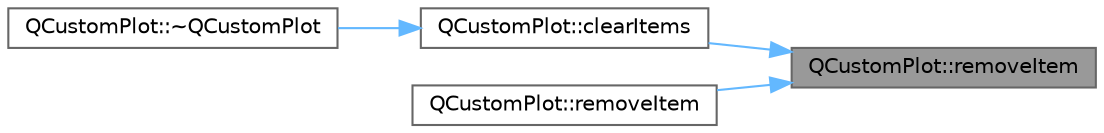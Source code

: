 digraph "QCustomPlot::removeItem"
{
 // LATEX_PDF_SIZE
  bgcolor="transparent";
  edge [fontname=Helvetica,fontsize=10,labelfontname=Helvetica,labelfontsize=10];
  node [fontname=Helvetica,fontsize=10,shape=box,height=0.2,width=0.4];
  rankdir="RL";
  Node1 [label="QCustomPlot::removeItem",height=0.2,width=0.4,color="gray40", fillcolor="grey60", style="filled", fontcolor="black",tooltip=" "];
  Node1 -> Node2 [dir="back",color="steelblue1",style="solid"];
  Node2 [label="QCustomPlot::clearItems",height=0.2,width=0.4,color="grey40", fillcolor="white", style="filled",URL="$class_q_custom_plot.html#abdfd07d4f0591d0cf967f85013fd3645",tooltip=" "];
  Node2 -> Node3 [dir="back",color="steelblue1",style="solid"];
  Node3 [label="QCustomPlot::~QCustomPlot",height=0.2,width=0.4,color="grey40", fillcolor="white", style="filled",URL="$class_q_custom_plot.html#a75d9b6f599dcae706e45efd425c5499e",tooltip=" "];
  Node1 -> Node4 [dir="back",color="steelblue1",style="solid"];
  Node4 [label="QCustomPlot::removeItem",height=0.2,width=0.4,color="grey40", fillcolor="white", style="filled",URL="$class_q_custom_plot.html#abcfdda3d601c0441cab136137d715dea",tooltip=" "];
}
